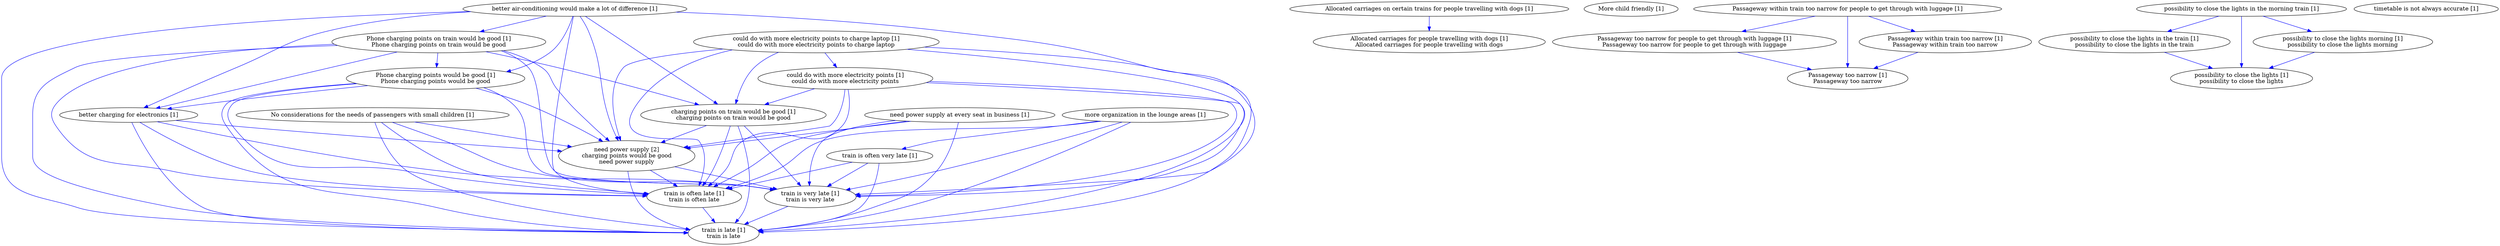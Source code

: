 digraph collapsedGraph {
"need power supply [2]\ncharging points would be good\nneed power supply""Allocated carriages on certain trains for people travelling with dogs [1]""Allocated carriages for people travelling with dogs [1]\nAllocated carriages for people travelling with dogs""More child friendly [1]""No considerations for the needs of passengers with small children [1]""Passageway within train too narrow for people to get through with luggage [1]""Passageway too narrow for people to get through with luggage [1]\nPassageway too narrow for people to get through with luggage""Passageway too narrow [1]\nPassageway too narrow""Passageway within train too narrow [1]\nPassageway within train too narrow""Phone charging points on train would be good [1]\nPhone charging points on train would be good""Phone charging points would be good [1]\nPhone charging points would be good""charging points on train would be good [1]\ncharging points on train would be good""better air-conditioning would make a lot of difference [1]""better charging for electronics [1]""could do with more electricity points to charge laptop [1]\ncould do with more electricity points to charge laptop""could do with more electricity points [1]\ncould do with more electricity points""more organization in the lounge areas [1]""need power supply at every seat in business [1]""possibility to close the lights in the morning train [1]""possibility to close the lights in the train [1]\npossibility to close the lights in the train""possibility to close the lights [1]\npossibility to close the lights""possibility to close the lights morning [1]\npossibility to close the lights morning""timetable is not always accurate [1]""train is often very late [1]""train is often late [1]\ntrain is often late""train is late [1]\ntrain is late""train is very late [1]\ntrain is very late""No considerations for the needs of passengers with small children [1]" -> "train is often late [1]\ntrain is often late" [color=blue]
"No considerations for the needs of passengers with small children [1]" -> "train is late [1]\ntrain is late" [color=blue]
"better charging for electronics [1]" -> "train is very late [1]\ntrain is very late" [color=blue]
"could do with more electricity points [1]\ncould do with more electricity points" -> "train is very late [1]\ntrain is very late" [color=blue]
"need power supply at every seat in business [1]" -> "train is often late [1]\ntrain is often late" [color=blue]
"more organization in the lounge areas [1]" -> "train is often very late [1]" [color=blue]
"need power supply at every seat in business [1]" -> "train is late [1]\ntrain is late" [color=blue]
"better charging for electronics [1]" -> "need power supply [2]\ncharging points would be good\nneed power supply" [color=blue]
"could do with more electricity points [1]\ncould do with more electricity points" -> "train is late [1]\ntrain is late" [color=blue]
"could do with more electricity points [1]\ncould do with more electricity points" -> "train is often late [1]\ntrain is often late" [color=blue]
"better air-conditioning would make a lot of difference [1]" -> "need power supply [2]\ncharging points would be good\nneed power supply" [color=blue]
"Phone charging points on train would be good [1]\nPhone charging points on train would be good" -> "need power supply [2]\ncharging points would be good\nneed power supply" [color=blue]
"more organization in the lounge areas [1]" -> "train is late [1]\ntrain is late" [color=blue]
"need power supply at every seat in business [1]" -> "need power supply [2]\ncharging points would be good\nneed power supply" [color=blue]
"more organization in the lounge areas [1]" -> "train is often late [1]\ntrain is often late" [color=blue]
"No considerations for the needs of passengers with small children [1]" -> "train is very late [1]\ntrain is very late" [color=blue]
"charging points on train would be good [1]\ncharging points on train would be good" -> "train is often late [1]\ntrain is often late" [color=blue]
"charging points on train would be good [1]\ncharging points on train would be good" -> "train is late [1]\ntrain is late" [color=blue]
"better air-conditioning would make a lot of difference [1]" -> "Phone charging points would be good [1]\nPhone charging points would be good" [color=blue]
"need power supply [2]\ncharging points would be good\nneed power supply" -> "train is late [1]\ntrain is late" [color=blue]
"need power supply [2]\ncharging points would be good\nneed power supply" -> "train is often late [1]\ntrain is often late" [color=blue]
"Phone charging points would be good [1]\nPhone charging points would be good" -> "train is very late [1]\ntrain is very late" [color=blue]
"Phone charging points on train would be good [1]\nPhone charging points on train would be good" -> "train is often late [1]\ntrain is often late" [color=blue]
"Phone charging points would be good [1]\nPhone charging points would be good" -> "better charging for electronics [1]" [color=blue]
"charging points on train would be good [1]\ncharging points on train would be good" -> "need power supply [2]\ncharging points would be good\nneed power supply" [color=blue]
"Phone charging points would be good [1]\nPhone charging points would be good" -> "need power supply [2]\ncharging points would be good\nneed power supply" [color=blue]
"better air-conditioning would make a lot of difference [1]" -> "train is late [1]\ntrain is late" [color=blue]
"more organization in the lounge areas [1]" -> "train is very late [1]\ntrain is very late" [color=blue]
"better air-conditioning would make a lot of difference [1]" -> "Phone charging points on train would be good [1]\nPhone charging points on train would be good" [color=blue]
"better air-conditioning would make a lot of difference [1]" -> "train is often late [1]\ntrain is often late" [color=blue]
"could do with more electricity points to charge laptop [1]\ncould do with more electricity points to charge laptop" -> "train is very late [1]\ntrain is very late" [color=blue]
"Phone charging points on train would be good [1]\nPhone charging points on train would be good" -> "train is late [1]\ntrain is late" [color=blue]
"better charging for electronics [1]" -> "train is late [1]\ntrain is late" [color=blue]
"better charging for electronics [1]" -> "train is often late [1]\ntrain is often late" [color=blue]
"could do with more electricity points [1]\ncould do with more electricity points" -> "need power supply [2]\ncharging points would be good\nneed power supply" [color=blue]
"Phone charging points would be good [1]\nPhone charging points would be good" -> "train is late [1]\ntrain is late" [color=blue]
"could do with more electricity points [1]\ncould do with more electricity points" -> "charging points on train would be good [1]\ncharging points on train would be good" [color=blue]
"need power supply [2]\ncharging points would be good\nneed power supply" -> "train is very late [1]\ntrain is very late" [color=blue]
"Phone charging points on train would be good [1]\nPhone charging points on train would be good" -> "better charging for electronics [1]" [color=blue]
"Phone charging points would be good [1]\nPhone charging points would be good" -> "train is often late [1]\ntrain is often late" [color=blue]
"better air-conditioning would make a lot of difference [1]" -> "train is very late [1]\ntrain is very late" [color=blue]
"could do with more electricity points to charge laptop [1]\ncould do with more electricity points to charge laptop" -> "train is late [1]\ntrain is late" [color=blue]
"Phone charging points on train would be good [1]\nPhone charging points on train would be good" -> "train is very late [1]\ntrain is very late" [color=blue]
"could do with more electricity points to charge laptop [1]\ncould do with more electricity points to charge laptop" -> "train is often late [1]\ntrain is often late" [color=blue]
"could do with more electricity points to charge laptop [1]\ncould do with more electricity points to charge laptop" -> "charging points on train would be good [1]\ncharging points on train would be good" [color=blue]
"need power supply at every seat in business [1]" -> "train is very late [1]\ntrain is very late" [color=blue]
"better air-conditioning would make a lot of difference [1]" -> "better charging for electronics [1]" [color=blue]
"could do with more electricity points to charge laptop [1]\ncould do with more electricity points to charge laptop" -> "need power supply [2]\ncharging points would be good\nneed power supply" [color=blue]
"charging points on train would be good [1]\ncharging points on train would be good" -> "train is very late [1]\ntrain is very late" [color=blue]
"No considerations for the needs of passengers with small children [1]" -> "need power supply [2]\ncharging points would be good\nneed power supply" [color=blue]
"Allocated carriages on certain trains for people travelling with dogs [1]" -> "Allocated carriages for people travelling with dogs [1]\nAllocated carriages for people travelling with dogs" [color=blue]
"Passageway within train too narrow for people to get through with luggage [1]" -> "Passageway too narrow for people to get through with luggage [1]\nPassageway too narrow for people to get through with luggage" [color=blue]
"Passageway too narrow for people to get through with luggage [1]\nPassageway too narrow for people to get through with luggage" -> "Passageway too narrow [1]\nPassageway too narrow" [color=blue]
"Passageway within train too narrow for people to get through with luggage [1]" -> "Passageway within train too narrow [1]\nPassageway within train too narrow" [color=blue]
"Passageway within train too narrow [1]\nPassageway within train too narrow" -> "Passageway too narrow [1]\nPassageway too narrow" [color=blue]
"Passageway within train too narrow for people to get through with luggage [1]" -> "Passageway too narrow [1]\nPassageway too narrow" [color=blue]
"Phone charging points on train would be good [1]\nPhone charging points on train would be good" -> "Phone charging points would be good [1]\nPhone charging points would be good" [color=blue]
"Phone charging points on train would be good [1]\nPhone charging points on train would be good" -> "charging points on train would be good [1]\ncharging points on train would be good" [color=blue]
"could do with more electricity points to charge laptop [1]\ncould do with more electricity points to charge laptop" -> "could do with more electricity points [1]\ncould do with more electricity points" [color=blue]
"possibility to close the lights in the morning train [1]" -> "possibility to close the lights in the train [1]\npossibility to close the lights in the train" [color=blue]
"possibility to close the lights in the train [1]\npossibility to close the lights in the train" -> "possibility to close the lights [1]\npossibility to close the lights" [color=blue]
"possibility to close the lights in the morning train [1]" -> "possibility to close the lights morning [1]\npossibility to close the lights morning" [color=blue]
"possibility to close the lights morning [1]\npossibility to close the lights morning" -> "possibility to close the lights [1]\npossibility to close the lights" [color=blue]
"possibility to close the lights in the morning train [1]" -> "possibility to close the lights [1]\npossibility to close the lights" [color=blue]
"train is often very late [1]" -> "train is often late [1]\ntrain is often late" [color=blue]
"train is often late [1]\ntrain is often late" -> "train is late [1]\ntrain is late" [color=blue]
"train is often very late [1]" -> "train is very late [1]\ntrain is very late" [color=blue]
"train is very late [1]\ntrain is very late" -> "train is late [1]\ntrain is late" [color=blue]
"train is often very late [1]" -> "train is late [1]\ntrain is late" [color=blue]
"better air-conditioning would make a lot of difference [1]" -> "charging points on train would be good [1]\ncharging points on train would be good" [color=blue]
}